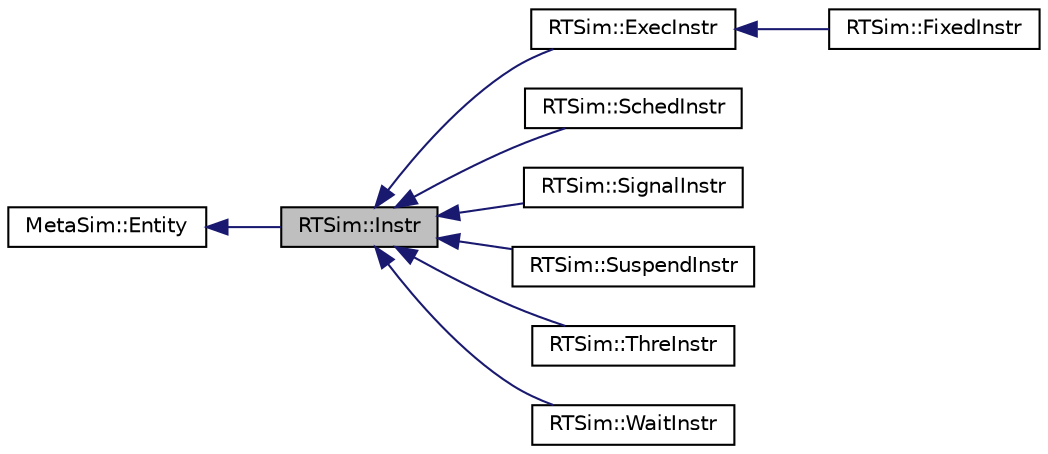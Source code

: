 digraph "RTSim::Instr"
{
  edge [fontname="Helvetica",fontsize="10",labelfontname="Helvetica",labelfontsize="10"];
  node [fontname="Helvetica",fontsize="10",shape=record];
  rankdir="LR";
  Node0 [label="RTSim::Instr",height=0.2,width=0.4,color="black", fillcolor="grey75", style="filled", fontcolor="black"];
  Node1 -> Node0 [dir="back",color="midnightblue",fontsize="10",style="solid",fontname="Helvetica"];
  Node1 [label="MetaSim::Entity",height=0.2,width=0.4,color="black", fillcolor="white", style="filled",URL="$classMetaSim_1_1Entity.html"];
  Node0 -> Node2 [dir="back",color="midnightblue",fontsize="10",style="solid",fontname="Helvetica"];
  Node2 [label="RTSim::ExecInstr",height=0.2,width=0.4,color="black", fillcolor="white", style="filled",URL="$classRTSim_1_1ExecInstr.html"];
  Node2 -> Node3 [dir="back",color="midnightblue",fontsize="10",style="solid",fontname="Helvetica"];
  Node3 [label="RTSim::FixedInstr",height=0.2,width=0.4,color="black", fillcolor="white", style="filled",URL="$classRTSim_1_1FixedInstr.html"];
  Node0 -> Node4 [dir="back",color="midnightblue",fontsize="10",style="solid",fontname="Helvetica"];
  Node4 [label="RTSim::SchedInstr",height=0.2,width=0.4,color="black", fillcolor="white", style="filled",URL="$classRTSim_1_1SchedInstr.html"];
  Node0 -> Node5 [dir="back",color="midnightblue",fontsize="10",style="solid",fontname="Helvetica"];
  Node5 [label="RTSim::SignalInstr",height=0.2,width=0.4,color="black", fillcolor="white", style="filled",URL="$classRTSim_1_1SignalInstr.html"];
  Node0 -> Node6 [dir="back",color="midnightblue",fontsize="10",style="solid",fontname="Helvetica"];
  Node6 [label="RTSim::SuspendInstr",height=0.2,width=0.4,color="black", fillcolor="white", style="filled",URL="$classRTSim_1_1SuspendInstr.html"];
  Node0 -> Node7 [dir="back",color="midnightblue",fontsize="10",style="solid",fontname="Helvetica"];
  Node7 [label="RTSim::ThreInstr",height=0.2,width=0.4,color="black", fillcolor="white", style="filled",URL="$classRTSim_1_1ThreInstr.html"];
  Node0 -> Node8 [dir="back",color="midnightblue",fontsize="10",style="solid",fontname="Helvetica"];
  Node8 [label="RTSim::WaitInstr",height=0.2,width=0.4,color="black", fillcolor="white", style="filled",URL="$classRTSim_1_1WaitInstr.html"];
}
